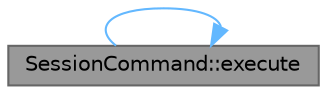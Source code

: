 digraph "SessionCommand::execute"
{
 // INTERACTIVE_SVG=YES
 // LATEX_PDF_SIZE
  bgcolor="transparent";
  edge [fontname=Helvetica,fontsize=10,labelfontname=Helvetica,labelfontsize=10];
  node [fontname=Helvetica,fontsize=10,shape=box,height=0.2,width=0.4];
  rankdir="LR";
  Node1 [id="Node000001",label="SessionCommand::execute",height=0.2,width=0.4,color="gray40", fillcolor="grey60", style="filled", fontcolor="black",tooltip="Executes the command on a session using input stream."];
  Node1 -> Node1 [id="edge1_Node000001_Node000001",color="steelblue1",style="solid",tooltip=" "];
}
